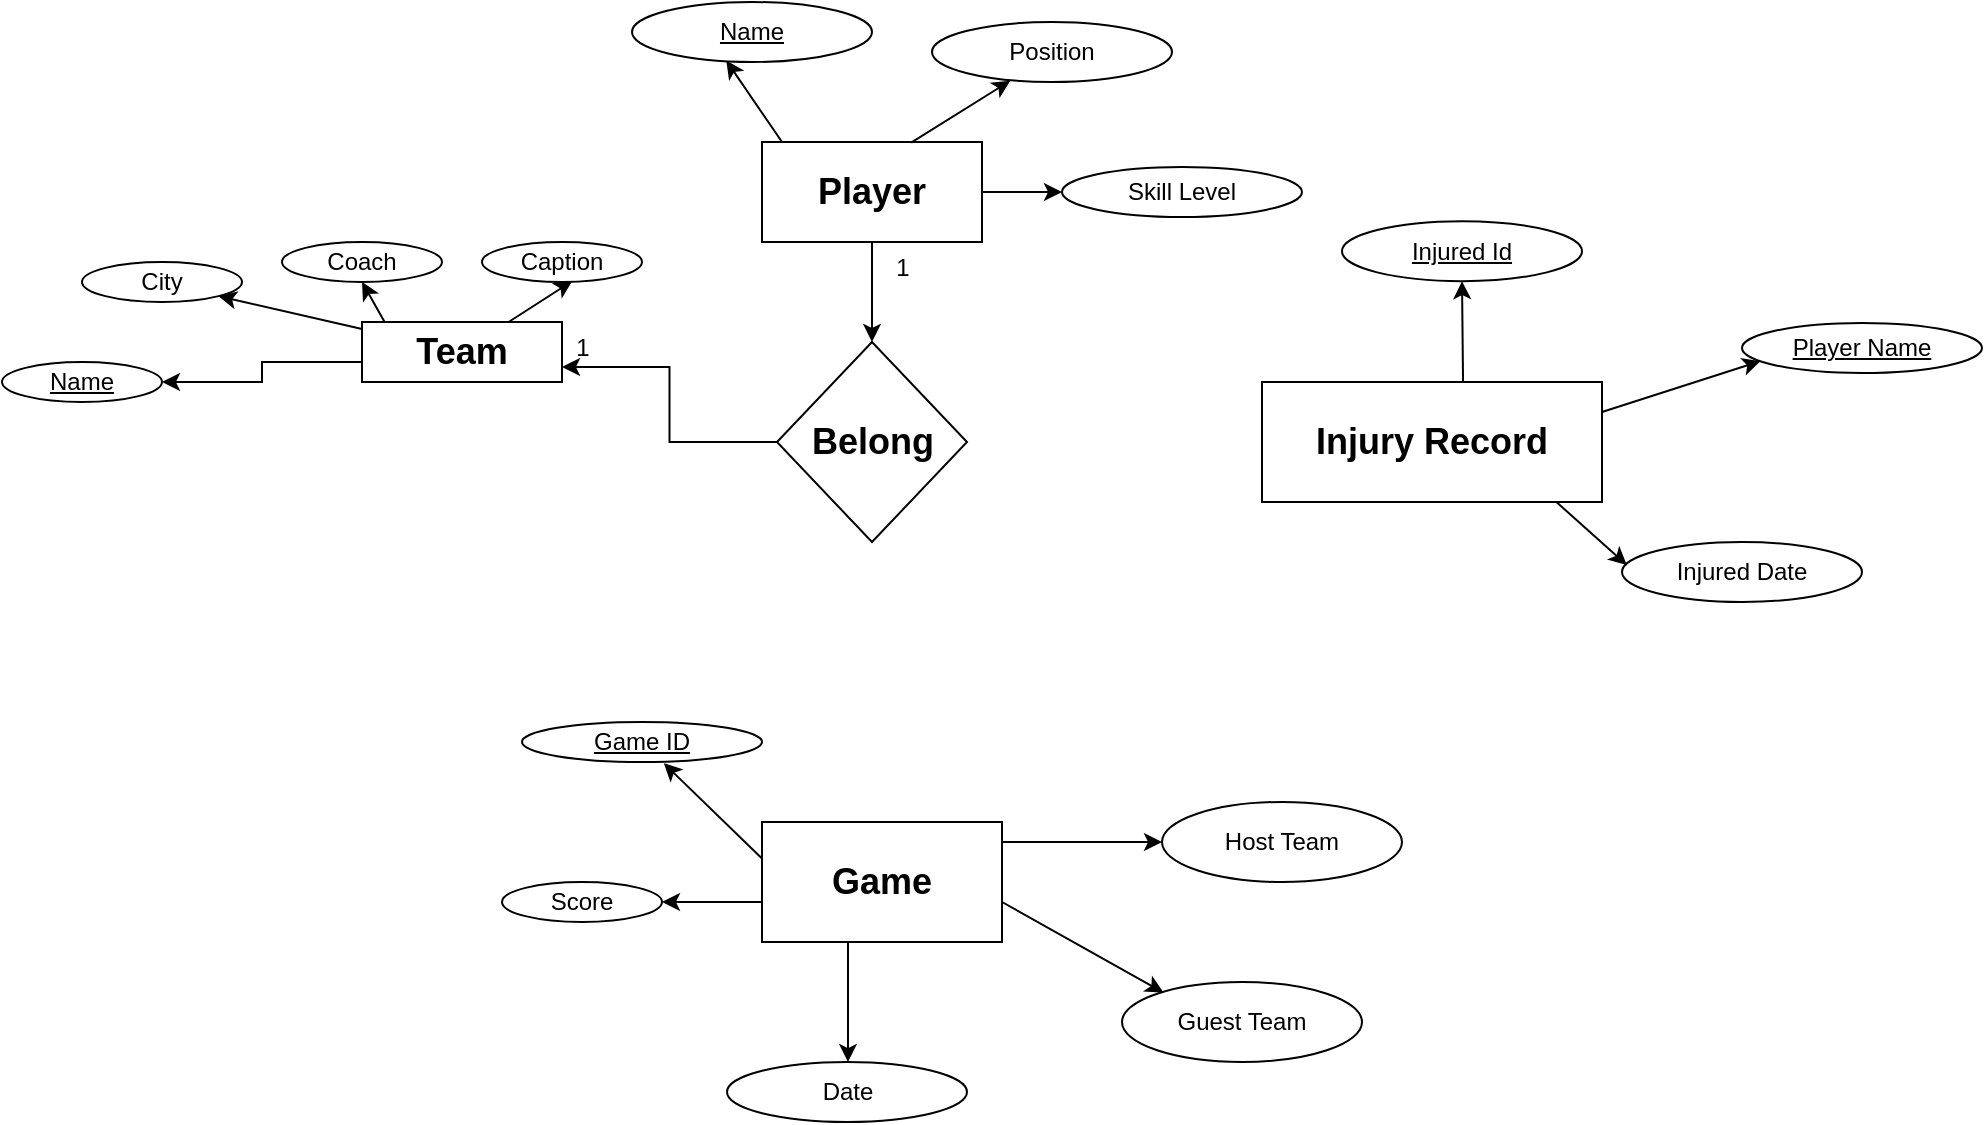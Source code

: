 <mxfile version="24.8.9">
  <diagram name="Page-1" id="U8e6MwPziij_D51gOi3C">
    <mxGraphModel dx="420" dy="223" grid="1" gridSize="10" guides="1" tooltips="1" connect="1" arrows="1" fold="1" page="1" pageScale="1" pageWidth="850" pageHeight="1100" math="0" shadow="0">
      <root>
        <mxCell id="0" />
        <mxCell id="1" parent="0" />
        <mxCell id="Jcyob_S7jBje0LWIOMKp-3" value="" style="edgeStyle=orthogonalEdgeStyle;rounded=0;orthogonalLoop=1;jettySize=auto;html=1;" edge="1" parent="1" source="Jcyob_S7jBje0LWIOMKp-1" target="Jcyob_S7jBje0LWIOMKp-2">
          <mxGeometry relative="1" as="geometry">
            <Array as="points">
              <mxPoint x="310" y="370" />
              <mxPoint x="310" y="380" />
            </Array>
          </mxGeometry>
        </mxCell>
        <mxCell id="Jcyob_S7jBje0LWIOMKp-1" value="&lt;h2&gt;Team&lt;/h2&gt;" style="rounded=0;whiteSpace=wrap;html=1;" vertex="1" parent="1">
          <mxGeometry x="360" y="350" width="100" height="30" as="geometry" />
        </mxCell>
        <mxCell id="Jcyob_S7jBje0LWIOMKp-2" value="&lt;u&gt;Name&lt;/u&gt;" style="ellipse;whiteSpace=wrap;html=1;rounded=0;" vertex="1" parent="1">
          <mxGeometry x="180" y="370" width="80" height="20" as="geometry" />
        </mxCell>
        <mxCell id="Jcyob_S7jBje0LWIOMKp-4" value="City" style="ellipse;whiteSpace=wrap;html=1;rounded=0;" vertex="1" parent="1">
          <mxGeometry x="220" y="320" width="80" height="20" as="geometry" />
        </mxCell>
        <mxCell id="Jcyob_S7jBje0LWIOMKp-6" value="" style="edgeStyle=none;orthogonalLoop=1;jettySize=auto;html=1;rounded=0;entryX=1;entryY=1;entryDx=0;entryDy=0;" edge="1" parent="1" source="Jcyob_S7jBje0LWIOMKp-1" target="Jcyob_S7jBje0LWIOMKp-4">
          <mxGeometry width="100" relative="1" as="geometry">
            <mxPoint x="310" y="340" as="sourcePoint" />
            <mxPoint x="410" y="340" as="targetPoint" />
            <Array as="points" />
          </mxGeometry>
        </mxCell>
        <mxCell id="Jcyob_S7jBje0LWIOMKp-7" value="Coach" style="ellipse;whiteSpace=wrap;html=1;rounded=0;" vertex="1" parent="1">
          <mxGeometry x="320" y="310" width="80" height="20" as="geometry" />
        </mxCell>
        <mxCell id="Jcyob_S7jBje0LWIOMKp-8" value="" style="edgeStyle=none;orthogonalLoop=1;jettySize=auto;html=1;rounded=0;entryX=0.5;entryY=1;entryDx=0;entryDy=0;exitX=0.113;exitY=0.001;exitDx=0;exitDy=0;exitPerimeter=0;" edge="1" parent="1" source="Jcyob_S7jBje0LWIOMKp-1" target="Jcyob_S7jBje0LWIOMKp-7">
          <mxGeometry width="100" relative="1" as="geometry">
            <mxPoint x="400" y="320" as="sourcePoint" />
            <mxPoint x="500" y="320" as="targetPoint" />
            <Array as="points" />
          </mxGeometry>
        </mxCell>
        <mxCell id="Jcyob_S7jBje0LWIOMKp-10" value="Caption" style="ellipse;whiteSpace=wrap;html=1;" vertex="1" parent="1">
          <mxGeometry x="420" y="310" width="80" height="20" as="geometry" />
        </mxCell>
        <mxCell id="Jcyob_S7jBje0LWIOMKp-11" value="" style="edgeStyle=none;orthogonalLoop=1;jettySize=auto;html=1;rounded=0;entryX=0.564;entryY=0.977;entryDx=0;entryDy=0;entryPerimeter=0;" edge="1" parent="1" source="Jcyob_S7jBje0LWIOMKp-1" target="Jcyob_S7jBje0LWIOMKp-10">
          <mxGeometry width="100" relative="1" as="geometry">
            <mxPoint x="490" y="370" as="sourcePoint" />
            <mxPoint x="590" y="370" as="targetPoint" />
            <Array as="points" />
          </mxGeometry>
        </mxCell>
        <mxCell id="Jcyob_S7jBje0LWIOMKp-16" value="" style="edgeStyle=orthogonalEdgeStyle;rounded=0;orthogonalLoop=1;jettySize=auto;html=1;" edge="1" parent="1" source="Jcyob_S7jBje0LWIOMKp-14" target="Jcyob_S7jBje0LWIOMKp-15">
          <mxGeometry relative="1" as="geometry" />
        </mxCell>
        <mxCell id="Jcyob_S7jBje0LWIOMKp-27" value="" style="edgeStyle=orthogonalEdgeStyle;rounded=0;orthogonalLoop=1;jettySize=auto;html=1;" edge="1" parent="1" source="Jcyob_S7jBje0LWIOMKp-14" target="Jcyob_S7jBje0LWIOMKp-26">
          <mxGeometry relative="1" as="geometry" />
        </mxCell>
        <mxCell id="Jcyob_S7jBje0LWIOMKp-14" value="&lt;h2&gt;Player&lt;/h2&gt;" style="whiteSpace=wrap;html=1;" vertex="1" parent="1">
          <mxGeometry x="560" y="260" width="110" height="50" as="geometry" />
        </mxCell>
        <mxCell id="Jcyob_S7jBje0LWIOMKp-17" style="edgeStyle=orthogonalEdgeStyle;rounded=0;orthogonalLoop=1;jettySize=auto;html=1;entryX=1;entryY=0.75;entryDx=0;entryDy=0;" edge="1" parent="1" source="Jcyob_S7jBje0LWIOMKp-15" target="Jcyob_S7jBje0LWIOMKp-1">
          <mxGeometry relative="1" as="geometry" />
        </mxCell>
        <mxCell id="Jcyob_S7jBje0LWIOMKp-15" value="&lt;h2&gt;Belong&lt;/h2&gt;" style="rhombus;whiteSpace=wrap;html=1;" vertex="1" parent="1">
          <mxGeometry x="567.5" y="360" width="95" height="100" as="geometry" />
        </mxCell>
        <mxCell id="Jcyob_S7jBje0LWIOMKp-18" value="1" style="text;html=1;align=center;verticalAlign=middle;resizable=0;points=[];autosize=1;strokeColor=none;fillColor=none;" vertex="1" parent="1">
          <mxGeometry x="615" y="308" width="30" height="30" as="geometry" />
        </mxCell>
        <mxCell id="Jcyob_S7jBje0LWIOMKp-19" value="1" style="text;html=1;align=center;verticalAlign=middle;resizable=0;points=[];autosize=1;strokeColor=none;fillColor=none;" vertex="1" parent="1">
          <mxGeometry x="455" y="348" width="30" height="30" as="geometry" />
        </mxCell>
        <mxCell id="Jcyob_S7jBje0LWIOMKp-21" value="&lt;u&gt;Name&lt;/u&gt;" style="ellipse;whiteSpace=wrap;html=1;" vertex="1" parent="1">
          <mxGeometry x="495" y="190" width="120" height="30" as="geometry" />
        </mxCell>
        <mxCell id="Jcyob_S7jBje0LWIOMKp-22" value="" style="edgeStyle=none;orthogonalLoop=1;jettySize=auto;html=1;rounded=0;entryX=0.393;entryY=0.977;entryDx=0;entryDy=0;entryPerimeter=0;" edge="1" parent="1" target="Jcyob_S7jBje0LWIOMKp-21">
          <mxGeometry width="100" relative="1" as="geometry">
            <mxPoint x="570" y="260" as="sourcePoint" />
            <mxPoint x="680" y="240" as="targetPoint" />
            <Array as="points" />
          </mxGeometry>
        </mxCell>
        <mxCell id="Jcyob_S7jBje0LWIOMKp-23" value="Position" style="ellipse;whiteSpace=wrap;html=1;" vertex="1" parent="1">
          <mxGeometry x="645" y="200" width="120" height="30" as="geometry" />
        </mxCell>
        <mxCell id="Jcyob_S7jBje0LWIOMKp-25" value="" style="edgeStyle=none;orthogonalLoop=1;jettySize=auto;html=1;rounded=0;exitX=0.678;exitY=0.006;exitDx=0;exitDy=0;exitPerimeter=0;entryX=0.326;entryY=0.979;entryDx=0;entryDy=0;entryPerimeter=0;" edge="1" parent="1" source="Jcyob_S7jBje0LWIOMKp-14" target="Jcyob_S7jBje0LWIOMKp-23">
          <mxGeometry width="100" relative="1" as="geometry">
            <mxPoint x="610" y="250" as="sourcePoint" />
            <mxPoint x="710" y="250" as="targetPoint" />
            <Array as="points" />
          </mxGeometry>
        </mxCell>
        <mxCell id="Jcyob_S7jBje0LWIOMKp-26" value="Skill Level" style="ellipse;whiteSpace=wrap;html=1;" vertex="1" parent="1">
          <mxGeometry x="710" y="272.5" width="120" height="25" as="geometry" />
        </mxCell>
        <mxCell id="Jcyob_S7jBje0LWIOMKp-30" value="&lt;h2&gt;Injury Record&lt;/h2&gt;" style="rounded=0;whiteSpace=wrap;html=1;" vertex="1" parent="1">
          <mxGeometry x="810" y="380" width="170" height="60" as="geometry" />
        </mxCell>
        <mxCell id="Jcyob_S7jBje0LWIOMKp-37" value="" style="edgeStyle=orthogonalEdgeStyle;rounded=0;orthogonalLoop=1;jettySize=auto;html=1;" edge="1" parent="1" source="Jcyob_S7jBje0LWIOMKp-31" target="Jcyob_S7jBje0LWIOMKp-36">
          <mxGeometry relative="1" as="geometry">
            <Array as="points">
              <mxPoint x="603" y="680" />
              <mxPoint x="603" y="680" />
            </Array>
          </mxGeometry>
        </mxCell>
        <mxCell id="Jcyob_S7jBje0LWIOMKp-39" value="" style="edgeStyle=orthogonalEdgeStyle;rounded=0;orthogonalLoop=1;jettySize=auto;html=1;" edge="1" parent="1" source="Jcyob_S7jBje0LWIOMKp-31" target="Jcyob_S7jBje0LWIOMKp-38">
          <mxGeometry relative="1" as="geometry">
            <Array as="points">
              <mxPoint x="550" y="640" />
              <mxPoint x="550" y="640" />
            </Array>
          </mxGeometry>
        </mxCell>
        <mxCell id="Jcyob_S7jBje0LWIOMKp-31" value="&lt;h2&gt;Game&lt;/h2&gt;" style="rounded=0;whiteSpace=wrap;html=1;" vertex="1" parent="1">
          <mxGeometry x="560" y="600" width="120" height="60" as="geometry" />
        </mxCell>
        <mxCell id="Jcyob_S7jBje0LWIOMKp-32" value="Host Team" style="ellipse;whiteSpace=wrap;html=1;" vertex="1" parent="1">
          <mxGeometry x="760" y="590" width="120" height="40" as="geometry" />
        </mxCell>
        <mxCell id="Jcyob_S7jBje0LWIOMKp-33" value="Guest Team" style="ellipse;whiteSpace=wrap;html=1;" vertex="1" parent="1">
          <mxGeometry x="740" y="680" width="120" height="40" as="geometry" />
        </mxCell>
        <mxCell id="Jcyob_S7jBje0LWIOMKp-34" value="" style="edgeStyle=none;orthogonalLoop=1;jettySize=auto;html=1;rounded=0;" edge="1" parent="1">
          <mxGeometry width="100" relative="1" as="geometry">
            <mxPoint x="680" y="610" as="sourcePoint" />
            <mxPoint x="760" y="610" as="targetPoint" />
            <Array as="points" />
          </mxGeometry>
        </mxCell>
        <mxCell id="Jcyob_S7jBje0LWIOMKp-35" value="" style="edgeStyle=none;orthogonalLoop=1;jettySize=auto;html=1;rounded=0;entryX=0.173;entryY=0.131;entryDx=0;entryDy=0;entryPerimeter=0;" edge="1" parent="1" target="Jcyob_S7jBje0LWIOMKp-33">
          <mxGeometry width="100" relative="1" as="geometry">
            <mxPoint x="680" y="640" as="sourcePoint" />
            <mxPoint x="780" y="640" as="targetPoint" />
            <Array as="points" />
          </mxGeometry>
        </mxCell>
        <mxCell id="Jcyob_S7jBje0LWIOMKp-36" value="Date" style="ellipse;whiteSpace=wrap;html=1;" vertex="1" parent="1">
          <mxGeometry x="542.5" y="720" width="120" height="30" as="geometry" />
        </mxCell>
        <mxCell id="Jcyob_S7jBje0LWIOMKp-38" value="Score" style="ellipse;whiteSpace=wrap;html=1;" vertex="1" parent="1">
          <mxGeometry x="430" y="630" width="80" height="20" as="geometry" />
        </mxCell>
        <mxCell id="Jcyob_S7jBje0LWIOMKp-40" value="&lt;u&gt;Injured Id&lt;/u&gt;" style="ellipse;whiteSpace=wrap;html=1;" vertex="1" parent="1">
          <mxGeometry x="850" y="299.58" width="120" height="30" as="geometry" />
        </mxCell>
        <mxCell id="Jcyob_S7jBje0LWIOMKp-42" value="" style="edgeStyle=none;orthogonalLoop=1;jettySize=auto;html=1;rounded=0;entryX=0.5;entryY=1;entryDx=0;entryDy=0;exitX=0.709;exitY=0.007;exitDx=0;exitDy=0;exitPerimeter=0;" edge="1" parent="1" target="Jcyob_S7jBje0LWIOMKp-40">
          <mxGeometry width="100" relative="1" as="geometry">
            <mxPoint x="910.53" y="380.0" as="sourcePoint" />
            <mxPoint x="980" y="369.58" as="targetPoint" />
            <Array as="points" />
          </mxGeometry>
        </mxCell>
        <mxCell id="Jcyob_S7jBje0LWIOMKp-43" value="&lt;u&gt;Player Name&lt;/u&gt;" style="ellipse;whiteSpace=wrap;html=1;" vertex="1" parent="1">
          <mxGeometry x="1050" y="350.5" width="120" height="25" as="geometry" />
        </mxCell>
        <mxCell id="Jcyob_S7jBje0LWIOMKp-44" value="" style="edgeStyle=none;orthogonalLoop=1;jettySize=auto;html=1;rounded=0;exitX=1;exitY=0.25;exitDx=0;exitDy=0;entryX=0.077;entryY=0.763;entryDx=0;entryDy=0;entryPerimeter=0;" edge="1" parent="1" source="Jcyob_S7jBje0LWIOMKp-30" target="Jcyob_S7jBje0LWIOMKp-43">
          <mxGeometry width="100" relative="1" as="geometry">
            <mxPoint x="990" y="360" as="sourcePoint" />
            <mxPoint x="1090" y="360" as="targetPoint" />
            <Array as="points" />
          </mxGeometry>
        </mxCell>
        <mxCell id="Jcyob_S7jBje0LWIOMKp-45" value="Injured Date" style="ellipse;whiteSpace=wrap;html=1;" vertex="1" parent="1">
          <mxGeometry x="990" y="460" width="120" height="30" as="geometry" />
        </mxCell>
        <mxCell id="Jcyob_S7jBje0LWIOMKp-47" value="" style="edgeStyle=none;orthogonalLoop=1;jettySize=auto;html=1;rounded=0;exitX=0.865;exitY=0.998;exitDx=0;exitDy=0;exitPerimeter=0;entryX=0.02;entryY=0.382;entryDx=0;entryDy=0;entryPerimeter=0;" edge="1" parent="1" source="Jcyob_S7jBje0LWIOMKp-30" target="Jcyob_S7jBje0LWIOMKp-45">
          <mxGeometry width="100" relative="1" as="geometry">
            <mxPoint x="870" y="460" as="sourcePoint" />
            <mxPoint x="970" y="460" as="targetPoint" />
            <Array as="points" />
          </mxGeometry>
        </mxCell>
        <mxCell id="Jcyob_S7jBje0LWIOMKp-48" value="&lt;u&gt;Game ID&lt;/u&gt;" style="ellipse;whiteSpace=wrap;html=1;" vertex="1" parent="1">
          <mxGeometry x="440" y="550" width="120" height="20" as="geometry" />
        </mxCell>
        <mxCell id="Jcyob_S7jBje0LWIOMKp-49" value="" style="edgeStyle=none;orthogonalLoop=1;jettySize=auto;html=1;rounded=0;entryX=0.591;entryY=1.031;entryDx=0;entryDy=0;entryPerimeter=0;exitX=0.001;exitY=0.307;exitDx=0;exitDy=0;exitPerimeter=0;" edge="1" parent="1" source="Jcyob_S7jBje0LWIOMKp-31" target="Jcyob_S7jBje0LWIOMKp-48">
          <mxGeometry width="100" relative="1" as="geometry">
            <mxPoint x="550" y="560" as="sourcePoint" />
            <mxPoint x="650" y="560" as="targetPoint" />
            <Array as="points" />
          </mxGeometry>
        </mxCell>
      </root>
    </mxGraphModel>
  </diagram>
</mxfile>
